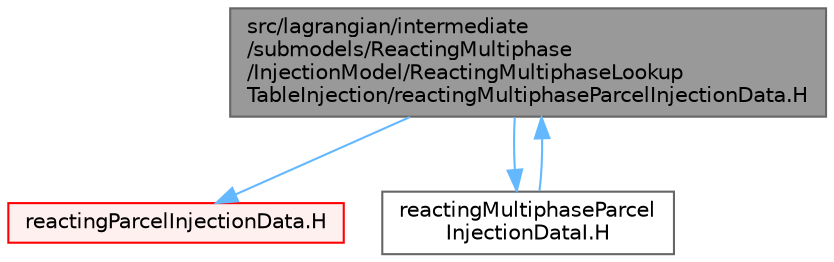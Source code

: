 digraph "src/lagrangian/intermediate/submodels/ReactingMultiphase/InjectionModel/ReactingMultiphaseLookupTableInjection/reactingMultiphaseParcelInjectionData.H"
{
 // LATEX_PDF_SIZE
  bgcolor="transparent";
  edge [fontname=Helvetica,fontsize=10,labelfontname=Helvetica,labelfontsize=10];
  node [fontname=Helvetica,fontsize=10,shape=box,height=0.2,width=0.4];
  Node1 [id="Node000001",label="src/lagrangian/intermediate\l/submodels/ReactingMultiphase\l/InjectionModel/ReactingMultiphaseLookup\lTableInjection/reactingMultiphaseParcelInjectionData.H",height=0.2,width=0.4,color="gray40", fillcolor="grey60", style="filled", fontcolor="black",tooltip=" "];
  Node1 -> Node2 [id="edge1_Node000001_Node000002",color="steelblue1",style="solid",tooltip=" "];
  Node2 [id="Node000002",label="reactingParcelInjectionData.H",height=0.2,width=0.4,color="red", fillcolor="#FFF0F0", style="filled",URL="$reactingParcelInjectionData_8H.html",tooltip=" "];
  Node1 -> Node148 [id="edge2_Node000001_Node000148",color="steelblue1",style="solid",tooltip=" "];
  Node148 [id="Node000148",label="reactingMultiphaseParcel\lInjectionDataI.H",height=0.2,width=0.4,color="grey40", fillcolor="white", style="filled",URL="$reactingMultiphaseParcelInjectionDataI_8H.html",tooltip=" "];
  Node148 -> Node1 [id="edge3_Node000148_Node000001",color="steelblue1",style="solid",tooltip=" "];
}
